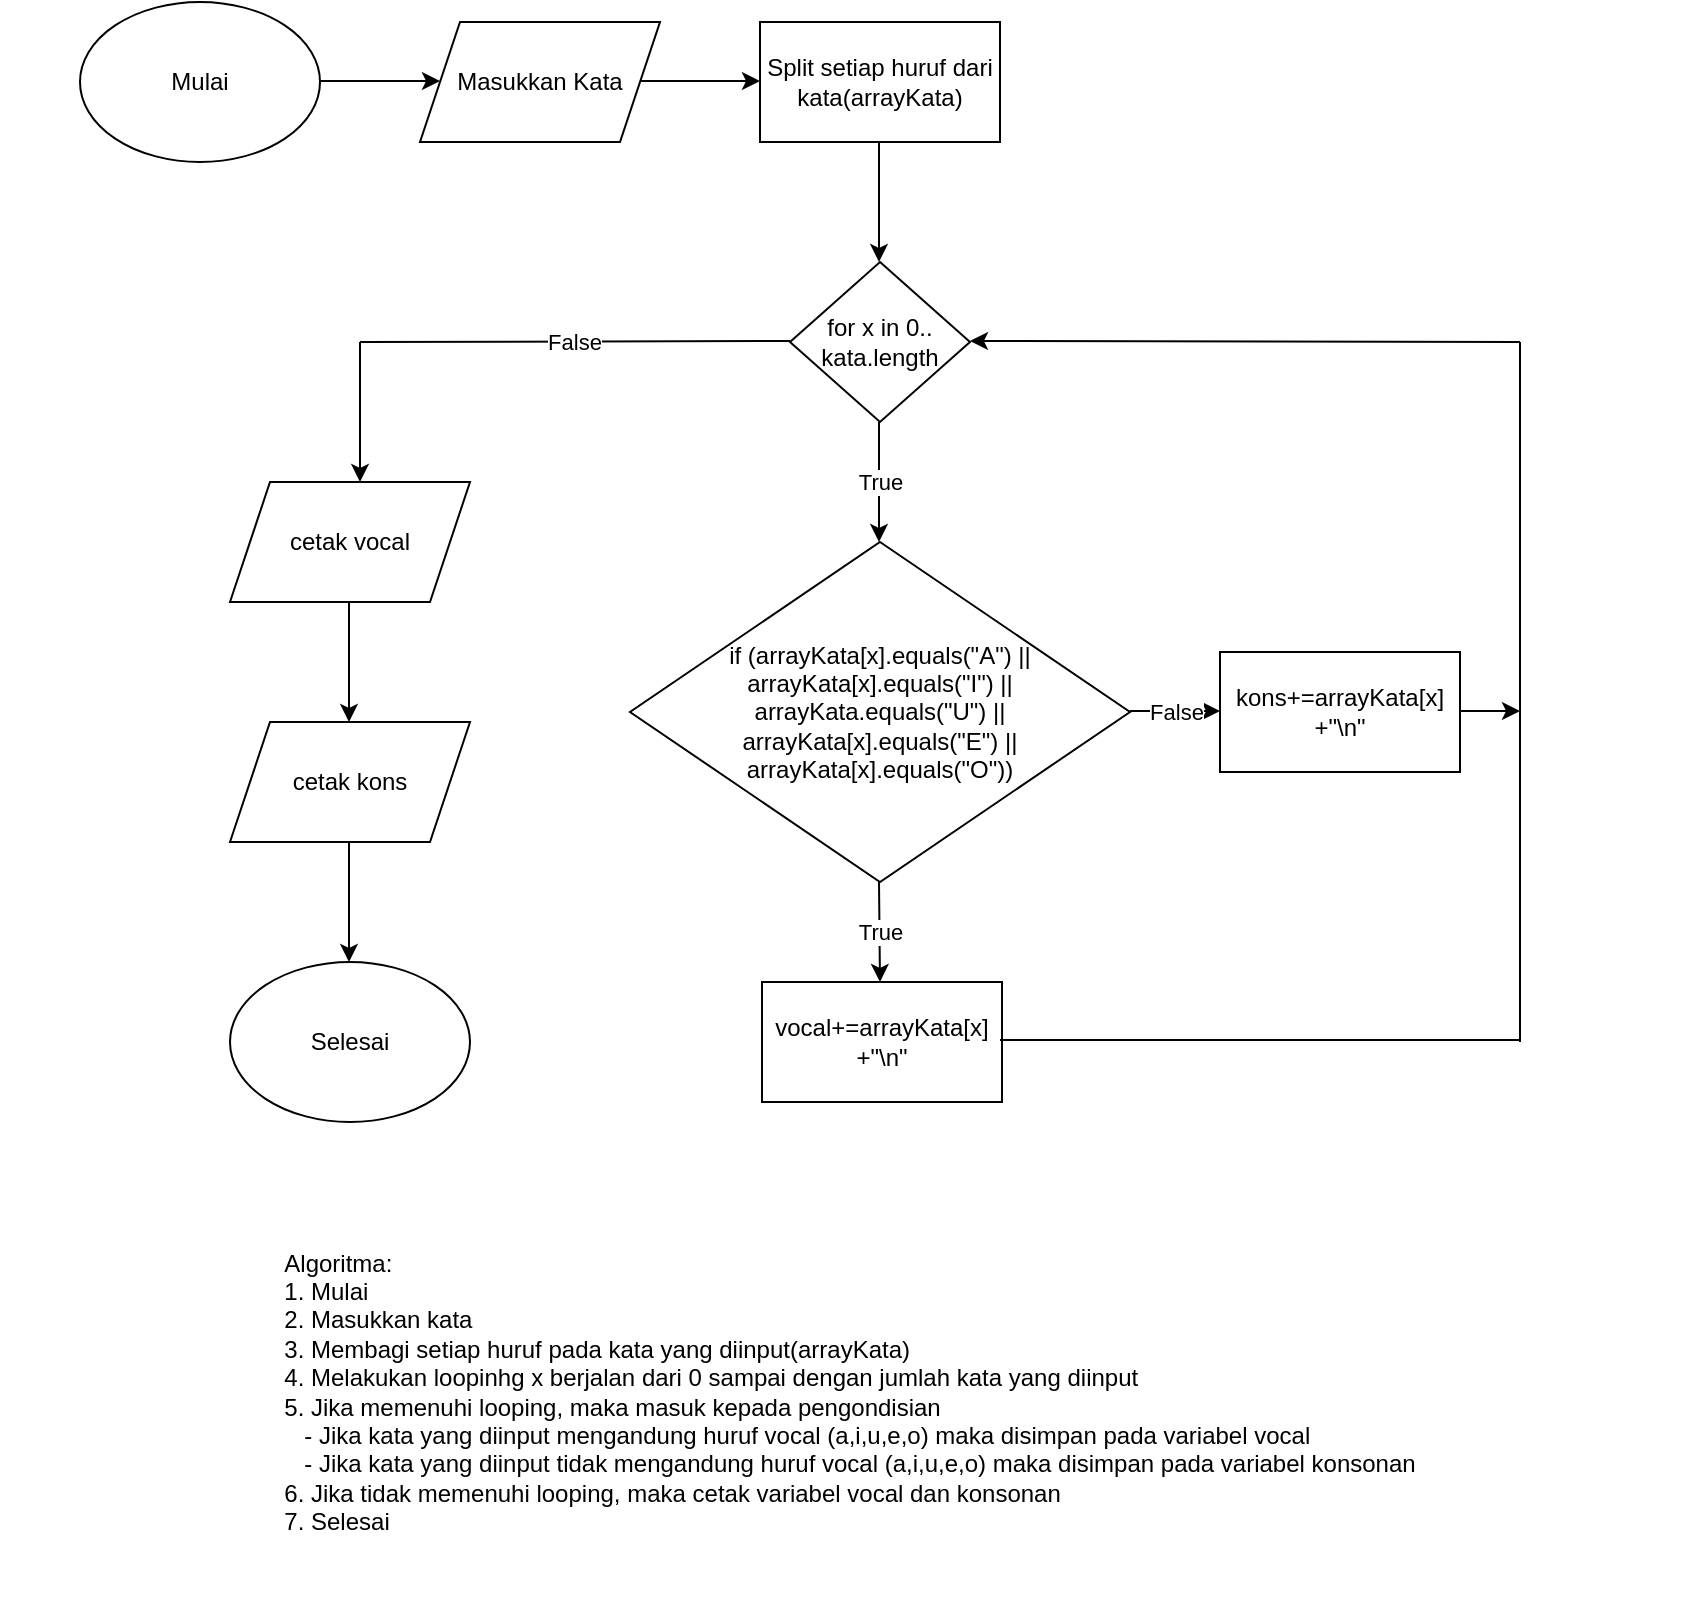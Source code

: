 <mxfile version="13.5.7" type="device"><diagram id="Y9rv3jf8nOhcxksmQl6F" name="Page-1"><mxGraphModel dx="852" dy="494" grid="1" gridSize="10" guides="1" tooltips="1" connect="1" arrows="1" fold="1" page="1" pageScale="1" pageWidth="850" pageHeight="1100" math="0" shadow="0"><root><mxCell id="0"/><mxCell id="1" parent="0"/><mxCell id="7u5zfDv_0qDklF_H3d7g-1" value="Mulai" style="ellipse;whiteSpace=wrap;html=1;" parent="1" vertex="1"><mxGeometry x="40" y="30" width="120" height="80" as="geometry"/></mxCell><mxCell id="7u5zfDv_0qDklF_H3d7g-2" value="" style="endArrow=classic;html=1;" parent="1" edge="1"><mxGeometry width="50" height="50" relative="1" as="geometry"><mxPoint x="160" y="69.5" as="sourcePoint"/><mxPoint x="220" y="69.5" as="targetPoint"/></mxGeometry></mxCell><mxCell id="7u5zfDv_0qDklF_H3d7g-3" value="Masukkan Kata" style="shape=parallelogram;perimeter=parallelogramPerimeter;whiteSpace=wrap;html=1;fixedSize=1;" parent="1" vertex="1"><mxGeometry x="210" y="40" width="120" height="60" as="geometry"/></mxCell><mxCell id="7u5zfDv_0qDklF_H3d7g-4" value="" style="endArrow=classic;html=1;" parent="1" edge="1"><mxGeometry width="50" height="50" relative="1" as="geometry"><mxPoint x="320" y="69.5" as="sourcePoint"/><mxPoint x="380" y="69.5" as="targetPoint"/></mxGeometry></mxCell><mxCell id="7u5zfDv_0qDklF_H3d7g-5" value="Split setiap huruf dari kata(arrayKata)" style="rounded=0;whiteSpace=wrap;html=1;" parent="1" vertex="1"><mxGeometry x="380" y="40" width="120" height="60" as="geometry"/></mxCell><mxCell id="7u5zfDv_0qDklF_H3d7g-6" value="" style="endArrow=classic;html=1;" parent="1" edge="1"><mxGeometry width="50" height="50" relative="1" as="geometry"><mxPoint x="439.5" y="100" as="sourcePoint"/><mxPoint x="439.5" y="160" as="targetPoint"/></mxGeometry></mxCell><mxCell id="7u5zfDv_0qDklF_H3d7g-7" value="for x in 0..&lt;br&gt;kata.length" style="rhombus;whiteSpace=wrap;html=1;" parent="1" vertex="1"><mxGeometry x="395" y="160" width="90" height="80" as="geometry"/></mxCell><mxCell id="7u5zfDv_0qDklF_H3d7g-8" value="True" style="endArrow=classic;html=1;" parent="1" edge="1"><mxGeometry width="50" height="50" relative="1" as="geometry"><mxPoint x="439.5" y="240" as="sourcePoint"/><mxPoint x="439.5" y="300" as="targetPoint"/></mxGeometry></mxCell><mxCell id="7u5zfDv_0qDklF_H3d7g-9" value="&lt;div&gt;&lt;br&gt;&lt;/div&gt;&lt;div&gt;if (arrayKata[x].equals(&quot;A&quot;) || arrayKata[x].equals(&quot;I&quot;) || arrayKata.equals(&quot;U&quot;) || arrayKata[x].equals(&quot;E&quot;) || arrayKata[x].equals(&quot;O&quot;))&lt;/div&gt;&lt;div&gt;&lt;br&gt;&lt;/div&gt;" style="rhombus;whiteSpace=wrap;html=1;" parent="1" vertex="1"><mxGeometry x="315" y="300" width="250" height="170" as="geometry"/></mxCell><mxCell id="7u5zfDv_0qDklF_H3d7g-10" value="True" style="endArrow=classic;html=1;" parent="1" edge="1"><mxGeometry width="50" height="50" relative="1" as="geometry"><mxPoint x="439.5" y="470" as="sourcePoint"/><mxPoint x="440" y="520" as="targetPoint"/></mxGeometry></mxCell><mxCell id="7u5zfDv_0qDklF_H3d7g-11" value="vocal+=arrayKata[x] +&quot;\n&quot;" style="rounded=0;whiteSpace=wrap;html=1;" parent="1" vertex="1"><mxGeometry x="381" y="520" width="120" height="60" as="geometry"/></mxCell><mxCell id="7u5zfDv_0qDklF_H3d7g-13" value="kons+=arrayKata[x] +&quot;\n&quot;" style="rounded=0;whiteSpace=wrap;html=1;" parent="1" vertex="1"><mxGeometry x="610" y="355" width="120" height="60" as="geometry"/></mxCell><mxCell id="7u5zfDv_0qDklF_H3d7g-14" value="" style="endArrow=none;html=1;" parent="1" edge="1"><mxGeometry width="50" height="50" relative="1" as="geometry"><mxPoint x="500" y="549" as="sourcePoint"/><mxPoint x="760" y="549" as="targetPoint"/></mxGeometry></mxCell><mxCell id="7u5zfDv_0qDklF_H3d7g-15" value="False" style="endArrow=classic;html=1;" parent="1" edge="1"><mxGeometry width="50" height="50" relative="1" as="geometry"><mxPoint x="565" y="384.5" as="sourcePoint"/><mxPoint x="610" y="384.5" as="targetPoint"/></mxGeometry></mxCell><mxCell id="7u5zfDv_0qDklF_H3d7g-16" value="" style="endArrow=none;html=1;" parent="1" edge="1"><mxGeometry width="50" height="50" relative="1" as="geometry"><mxPoint x="760" y="550" as="sourcePoint"/><mxPoint x="760" y="200" as="targetPoint"/></mxGeometry></mxCell><mxCell id="7u5zfDv_0qDklF_H3d7g-17" value="" style="endArrow=classic;html=1;" parent="1" edge="1"><mxGeometry width="50" height="50" relative="1" as="geometry"><mxPoint x="760" y="200" as="sourcePoint"/><mxPoint x="485" y="199.5" as="targetPoint"/></mxGeometry></mxCell><mxCell id="7u5zfDv_0qDklF_H3d7g-19" value="False" style="endArrow=none;html=1;" parent="1" edge="1"><mxGeometry width="50" height="50" relative="1" as="geometry"><mxPoint x="180" y="200" as="sourcePoint"/><mxPoint x="395" y="199.5" as="targetPoint"/></mxGeometry></mxCell><mxCell id="7u5zfDv_0qDklF_H3d7g-20" value="" style="endArrow=classic;html=1;" parent="1" edge="1"><mxGeometry width="50" height="50" relative="1" as="geometry"><mxPoint x="180" y="200" as="sourcePoint"/><mxPoint x="180" y="270" as="targetPoint"/></mxGeometry></mxCell><mxCell id="7u5zfDv_0qDklF_H3d7g-22" value="" style="endArrow=classic;html=1;" parent="1" edge="1"><mxGeometry width="50" height="50" relative="1" as="geometry"><mxPoint x="174.5" y="330" as="sourcePoint"/><mxPoint x="174.5" y="390" as="targetPoint"/></mxGeometry></mxCell><mxCell id="7u5zfDv_0qDklF_H3d7g-23" value="cetak vocal" style="shape=parallelogram;perimeter=parallelogramPerimeter;whiteSpace=wrap;html=1;fixedSize=1;" parent="1" vertex="1"><mxGeometry x="115" y="270" width="120" height="60" as="geometry"/></mxCell><mxCell id="7u5zfDv_0qDklF_H3d7g-24" value="" style="endArrow=classic;html=1;" parent="1" edge="1"><mxGeometry width="50" height="50" relative="1" as="geometry"><mxPoint x="174.5" y="450" as="sourcePoint"/><mxPoint x="174.5" y="510" as="targetPoint"/></mxGeometry></mxCell><mxCell id="7u5zfDv_0qDklF_H3d7g-25" value="Selesai" style="ellipse;whiteSpace=wrap;html=1;" parent="1" vertex="1"><mxGeometry x="115" y="510" width="120" height="80" as="geometry"/></mxCell><mxCell id="7u5zfDv_0qDklF_H3d7g-26" value="" style="endArrow=classic;html=1;" parent="1" edge="1"><mxGeometry width="50" height="50" relative="1" as="geometry"><mxPoint x="730" y="384.5" as="sourcePoint"/><mxPoint x="760" y="384.5" as="targetPoint"/></mxGeometry></mxCell><mxCell id="7u5zfDv_0qDklF_H3d7g-27" value="&lt;div style=&quot;text-align: justify&quot;&gt;&lt;span&gt;Algoritma:&lt;/span&gt;&lt;/div&gt;&lt;div style=&quot;text-align: justify&quot;&gt;&lt;span&gt;1. Mulai&lt;/span&gt;&lt;/div&gt;&lt;div style=&quot;text-align: justify&quot;&gt;&lt;span&gt;2. Masukkan kata&lt;/span&gt;&lt;/div&gt;&lt;div style=&quot;text-align: justify&quot;&gt;&lt;span&gt;3. Membagi setiap huruf pada kata yang diinput(arrayKata)&lt;/span&gt;&lt;/div&gt;&lt;div style=&quot;text-align: justify&quot;&gt;&lt;span&gt;4. Melakukan loopinhg x berjalan dari 0 sampai dengan jumlah kata yang diinput&lt;/span&gt;&lt;/div&gt;&lt;div style=&quot;text-align: justify&quot;&gt;&lt;span&gt;5. Jika memenuhi looping, maka masuk kepada pengondisian&amp;nbsp;&lt;/span&gt;&lt;/div&gt;&lt;div style=&quot;text-align: justify&quot;&gt;&lt;span&gt;&amp;nbsp; &amp;nbsp;- Jika kata yang diinput mengandung huruf vocal (a,i,u,e,o) maka disimpan pada variabel vocal&lt;/span&gt;&lt;/div&gt;&lt;div style=&quot;text-align: justify&quot;&gt;&lt;span&gt;&amp;nbsp; &amp;nbsp;- Jika kata yang diinput tidak mengandung huruf vocal (a,i,u,e,o) maka disimpan pada variabel konsonan&lt;/span&gt;&lt;/div&gt;&lt;div style=&quot;text-align: justify&quot;&gt;&lt;span&gt;6. Jika tidak memenuhi looping, maka c&lt;/span&gt;&lt;span&gt;etak variabel vocal dan konsonan&lt;/span&gt;&lt;/div&gt;&lt;div style=&quot;text-align: justify&quot;&gt;&lt;span&gt;7. Selesai&lt;/span&gt;&lt;/div&gt;" style="text;html=1;strokeColor=none;fillColor=none;align=center;verticalAlign=middle;whiteSpace=wrap;rounded=0;" parent="1" vertex="1"><mxGeometry y="610" width="850" height="230" as="geometry"/></mxCell><mxCell id="7u5zfDv_0qDklF_H3d7g-28" value="cetak kons" style="shape=parallelogram;perimeter=parallelogramPerimeter;whiteSpace=wrap;html=1;fixedSize=1;" parent="1" vertex="1"><mxGeometry x="115" y="390" width="120" height="60" as="geometry"/></mxCell></root></mxGraphModel></diagram></mxfile>